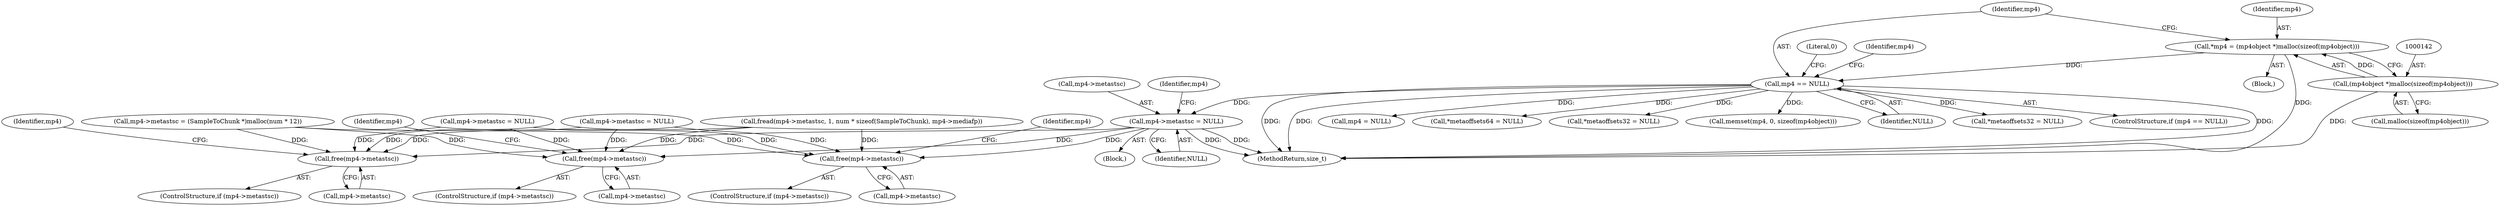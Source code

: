 digraph "0_gpmf-parser_341f12cd5b97ab419e53853ca00176457c9f1681_5@pointer" {
"1000885" [label="(Call,mp4->metastsc = NULL)"];
"1000147" [label="(Call,mp4 == NULL)"];
"1000139" [label="(Call,*mp4 = (mp4object *)malloc(sizeof(mp4object)))"];
"1000141" [label="(Call,(mp4object *)malloc(sizeof(mp4object)))"];
"1000768" [label="(Call,free(mp4->metastsc))"];
"1001337" [label="(Call,free(mp4->metastsc))"];
"1001693" [label="(Call,free(mp4->metastsc))"];
"1001341" [label="(Call,mp4->metastsc = NULL)"];
"1001985" [label="(Call,mp4 = NULL)"];
"1001699" [label="(Identifier,mp4)"];
"1001549" [label="(Call,*metaoffsets64 = NULL)"];
"1000151" [label="(Literal,0)"];
"1000764" [label="(ControlStructure,if (mp4->metastsc))"];
"1000769" [label="(Call,mp4->metastsc)"];
"1000141" [label="(Call,(mp4object *)malloc(sizeof(mp4object)))"];
"1001384" [label="(Call,*metaoffsets32 = NULL)"];
"1000886" [label="(Call,mp4->metastsc)"];
"1000774" [label="(Identifier,mp4)"];
"1000147" [label="(Call,mp4 == NULL)"];
"1000137" [label="(Block,)"];
"1000152" [label="(Call,memset(mp4, 0, sizeof(mp4object)))"];
"1000876" [label="(Block,)"];
"1001693" [label="(Call,free(mp4->metastsc))"];
"1000149" [label="(Identifier,NULL)"];
"1001333" [label="(ControlStructure,if (mp4->metastsc))"];
"1001338" [label="(Call,mp4->metastsc)"];
"1000889" [label="(Identifier,NULL)"];
"1000772" [label="(Call,mp4->metastsc = (SampleToChunk *)malloc(num * 12))"];
"1001992" [label="(MethodReturn,size_t)"];
"1001697" [label="(Call,mp4->metastsc = NULL)"];
"1001337" [label="(Call,free(mp4->metastsc))"];
"1001689" [label="(ControlStructure,if (mp4->metastsc))"];
"1000885" [label="(Call,mp4->metastsc = NULL)"];
"1000148" [label="(Identifier,mp4)"];
"1000768" [label="(Call,free(mp4->metastsc))"];
"1000139" [label="(Call,*mp4 = (mp4object *)malloc(sizeof(mp4object)))"];
"1001343" [label="(Identifier,mp4)"];
"1000143" [label="(Call,malloc(sizeof(mp4object)))"];
"1001179" [label="(Call,*metaoffsets32 = NULL)"];
"1000146" [label="(ControlStructure,if (mp4 == NULL))"];
"1000892" [label="(Identifier,mp4)"];
"1000793" [label="(Call,fread(mp4->metastsc, 1, num * sizeof(SampleToChunk), mp4->mediafp))"];
"1000153" [label="(Identifier,mp4)"];
"1000140" [label="(Identifier,mp4)"];
"1001694" [label="(Call,mp4->metastsc)"];
"1000885" -> "1000876"  [label="AST: "];
"1000885" -> "1000889"  [label="CFG: "];
"1000886" -> "1000885"  [label="AST: "];
"1000889" -> "1000885"  [label="AST: "];
"1000892" -> "1000885"  [label="CFG: "];
"1000885" -> "1001992"  [label="DDG: "];
"1000885" -> "1001992"  [label="DDG: "];
"1000885" -> "1000768"  [label="DDG: "];
"1000147" -> "1000885"  [label="DDG: "];
"1000885" -> "1001337"  [label="DDG: "];
"1000885" -> "1001693"  [label="DDG: "];
"1000147" -> "1000146"  [label="AST: "];
"1000147" -> "1000149"  [label="CFG: "];
"1000148" -> "1000147"  [label="AST: "];
"1000149" -> "1000147"  [label="AST: "];
"1000151" -> "1000147"  [label="CFG: "];
"1000153" -> "1000147"  [label="CFG: "];
"1000147" -> "1001992"  [label="DDG: "];
"1000147" -> "1001992"  [label="DDG: "];
"1000147" -> "1001992"  [label="DDG: "];
"1000139" -> "1000147"  [label="DDG: "];
"1000147" -> "1000152"  [label="DDG: "];
"1000147" -> "1001179"  [label="DDG: "];
"1000147" -> "1001384"  [label="DDG: "];
"1000147" -> "1001549"  [label="DDG: "];
"1000147" -> "1001985"  [label="DDG: "];
"1000139" -> "1000137"  [label="AST: "];
"1000139" -> "1000141"  [label="CFG: "];
"1000140" -> "1000139"  [label="AST: "];
"1000141" -> "1000139"  [label="AST: "];
"1000148" -> "1000139"  [label="CFG: "];
"1000139" -> "1001992"  [label="DDG: "];
"1000141" -> "1000139"  [label="DDG: "];
"1000141" -> "1000143"  [label="CFG: "];
"1000142" -> "1000141"  [label="AST: "];
"1000143" -> "1000141"  [label="AST: "];
"1000141" -> "1001992"  [label="DDG: "];
"1000768" -> "1000764"  [label="AST: "];
"1000768" -> "1000769"  [label="CFG: "];
"1000769" -> "1000768"  [label="AST: "];
"1000774" -> "1000768"  [label="CFG: "];
"1000772" -> "1000768"  [label="DDG: "];
"1001341" -> "1000768"  [label="DDG: "];
"1000793" -> "1000768"  [label="DDG: "];
"1001697" -> "1000768"  [label="DDG: "];
"1001337" -> "1001333"  [label="AST: "];
"1001337" -> "1001338"  [label="CFG: "];
"1001338" -> "1001337"  [label="AST: "];
"1001343" -> "1001337"  [label="CFG: "];
"1000772" -> "1001337"  [label="DDG: "];
"1001341" -> "1001337"  [label="DDG: "];
"1000793" -> "1001337"  [label="DDG: "];
"1001697" -> "1001337"  [label="DDG: "];
"1001693" -> "1001689"  [label="AST: "];
"1001693" -> "1001694"  [label="CFG: "];
"1001694" -> "1001693"  [label="AST: "];
"1001699" -> "1001693"  [label="CFG: "];
"1000772" -> "1001693"  [label="DDG: "];
"1001341" -> "1001693"  [label="DDG: "];
"1000793" -> "1001693"  [label="DDG: "];
"1001697" -> "1001693"  [label="DDG: "];
}
